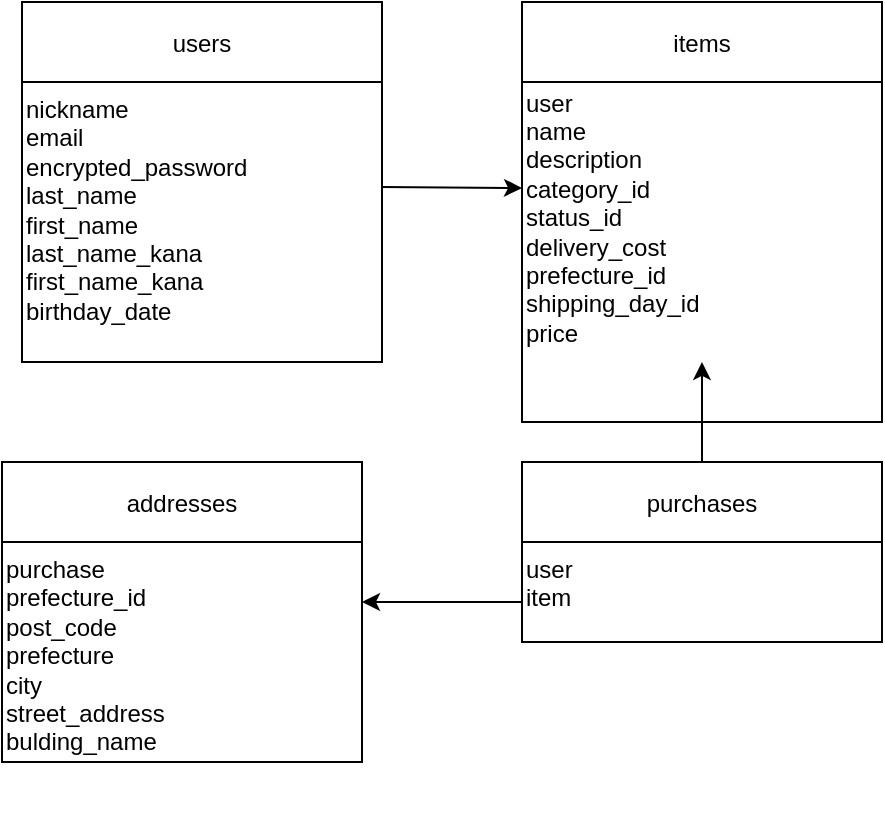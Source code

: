 <mxfile>
    <diagram name="ER図" id="er1">
        <mxGraphModel dx="520" dy="419" grid="1" gridSize="10" guides="1" tooltips="1" connect="1" arrows="1" fold="1" page="1" pageScale="1" pageWidth="827" pageHeight="1169" math="0" shadow="0">
            <root>
                <mxCell id="0"/>
                <mxCell id="1" parent="0"/>
                <mxCell id="2" value="users" style="shape=swimlane;" parent="1" vertex="1">
                    <mxGeometry x="30" y="20" width="180" height="180" as="geometry"/>
                </mxCell>
                <mxCell id="18" style="edgeStyle=none;html=1;exitX=1;exitY=0.75;exitDx=0;exitDy=0;" parent="2" source="3" edge="1">
                    <mxGeometry relative="1" as="geometry">
                        <mxPoint x="250" y="93" as="targetPoint"/>
                    </mxGeometry>
                </mxCell>
                <mxCell id="3" value="nickname &lt;br&gt;email&lt;br&gt;encrypted_password&lt;br&gt;last_name&lt;br&gt;first_name&lt;br&gt;last_name_kana&lt;br&gt;first_name_kana&lt;br&gt;birthday_date&amp;nbsp;&lt;br&gt;&lt;div&gt;&lt;br&gt;&lt;/div&gt;" style="text;html=1;strokeColor=none;" parent="2" vertex="1">
                    <mxGeometry y="40" width="180" height="70" as="geometry"/>
                </mxCell>
                <mxCell id="4" value="items" style="shape=swimlane;" parent="1" vertex="1">
                    <mxGeometry x="280" y="20" width="180" height="210" as="geometry"/>
                </mxCell>
                <mxCell id="20" value="&lt;br&gt;user&lt;br&gt;name&lt;br&gt;description&lt;br&gt;category_id&lt;br&gt;status_id&lt;br&gt;delivery_cost&lt;br&gt;prefecture_id&lt;br&gt;shipping_day_id&lt;br&gt;price&lt;br&gt;&lt;br&gt;&lt;div&gt;&lt;br&gt;&lt;/div&gt;" style="text;html=1;align=left;verticalAlign=middle;resizable=0;points=[];autosize=1;strokeColor=none;fillColor=none;" parent="4" vertex="1">
                    <mxGeometry y="20" width="110" height="190" as="geometry"/>
                </mxCell>
                <mxCell id="6" value="addresses" style="shape=swimlane;" parent="1" vertex="1">
                    <mxGeometry x="20" y="250" width="180" height="150" as="geometry"/>
                </mxCell>
                <mxCell id="7" value="&lt;span style=&quot;color: rgb(0, 0, 0); text-align: center;&quot;&gt;purchase&lt;/span&gt;&lt;br&gt;prefecture_id&lt;br&gt;&lt;span style=&quot;color: rgb(0, 0, 0);&quot;&gt;post_code&lt;br&gt;&lt;span style=&quot;color: rgb(0, 0, 0);&quot;&gt;prefecture&lt;br&gt;&lt;span style=&quot;color: rgb(0, 0, 0);&quot;&gt;city&lt;br&gt;street_address&lt;br&gt;bulding_name&lt;br&gt;&lt;br&gt;&lt;br&gt;&lt;/span&gt;&lt;/span&gt;&lt;/span&gt;" style="text;html=1;strokeColor=none;" parent="6" vertex="1">
                    <mxGeometry y="40" width="180" height="110" as="geometry"/>
                </mxCell>
                <mxCell id="8" value="purchases" style="shape=swimlane;" parent="1" vertex="1">
                    <mxGeometry x="280" y="250" width="180" height="90" as="geometry"/>
                </mxCell>
                <mxCell id="9" value="user&lt;br&gt;&lt;span style=&quot;color: rgb(0, 0, 0);&quot;&gt;item&lt;/span&gt;&lt;br&gt;&lt;div&gt;&lt;br&gt;&lt;/div&gt;" style="text;html=1;strokeColor=none;" parent="8" vertex="1">
                    <mxGeometry y="40" width="180" height="40" as="geometry"/>
                </mxCell>
                <mxCell id="14" value="" style="edgeStyle=none;html=1;" parent="1" edge="1">
                    <mxGeometry relative="1" as="geometry">
                        <mxPoint x="280" y="115" as="sourcePoint"/>
                        <mxPoint x="280" y="115" as="targetPoint"/>
                    </mxGeometry>
                </mxCell>
                <mxCell id="26" style="edgeStyle=none;html=1;exitX=0;exitY=0.75;exitDx=0;exitDy=0;" parent="1" source="9" edge="1">
                    <mxGeometry relative="1" as="geometry">
                        <mxPoint x="200" y="320" as="targetPoint"/>
                    </mxGeometry>
                </mxCell>
                <mxCell id="28" style="edgeStyle=none;html=1;exitX=0.5;exitY=0;exitDx=0;exitDy=0;entryX=0.818;entryY=0.842;entryDx=0;entryDy=0;entryPerimeter=0;" edge="1" parent="1" source="8" target="20">
                    <mxGeometry relative="1" as="geometry"/>
                </mxCell>
            </root>
        </mxGraphModel>
    </diagram>
</mxfile>